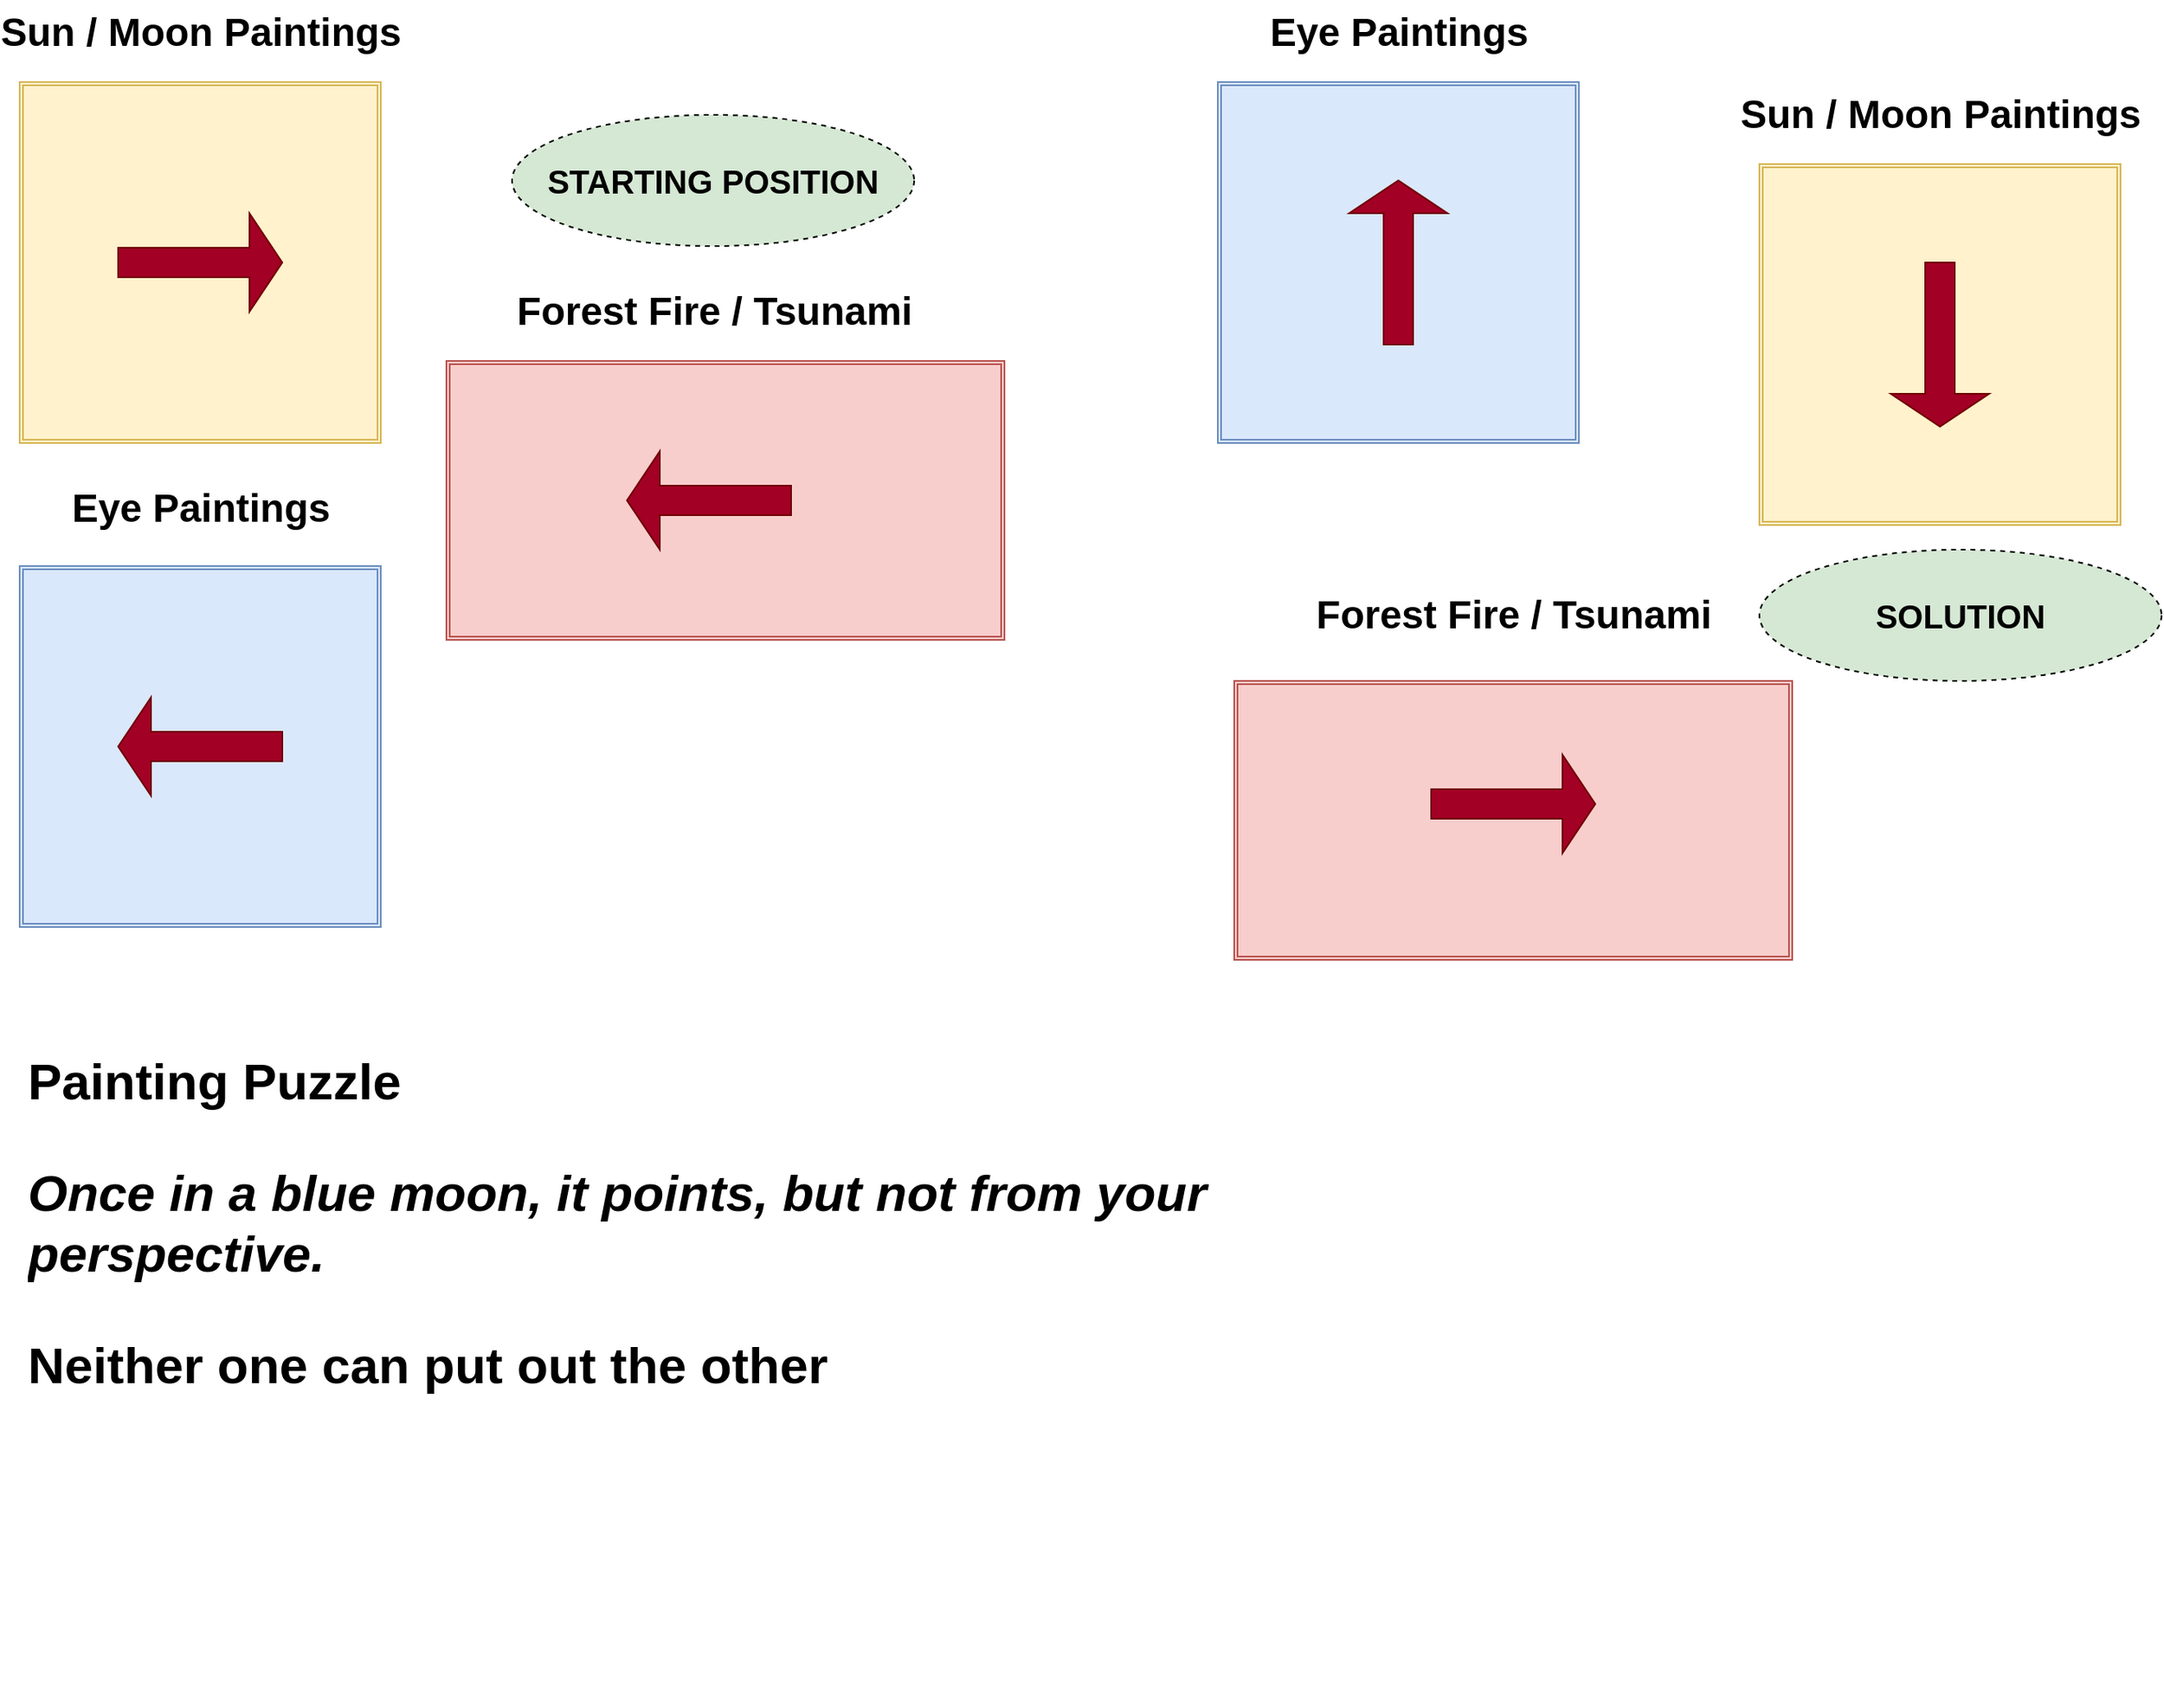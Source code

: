 <mxfile version="14.9.4" type="github">
  <diagram id="Z_L-AWP88pnk8-IzUKq-" name="Page-1">
    <mxGraphModel dx="2031" dy="1089" grid="1" gridSize="10" guides="1" tooltips="1" connect="1" arrows="1" fold="1" page="1" pageScale="1" pageWidth="850" pageHeight="1100" math="0" shadow="0">
      <root>
        <mxCell id="0" />
        <mxCell id="1" parent="0" />
        <mxCell id="mR3gihREqQYf-GJDufRb-217" value="" style="shape=ext;double=1;whiteSpace=wrap;html=1;aspect=fixed;fillColor=#dae8fc;strokeColor=#6c8ebf;" vertex="1" parent="1">
          <mxGeometry x="780" y="110" width="220" height="220" as="geometry" />
        </mxCell>
        <mxCell id="mR3gihREqQYf-GJDufRb-218" value="" style="shape=ext;double=1;whiteSpace=wrap;html=1;aspect=fixed;fillColor=#fff2cc;strokeColor=#d6b656;" vertex="1" parent="1">
          <mxGeometry x="1110" y="160" width="220" height="220" as="geometry" />
        </mxCell>
        <mxCell id="mR3gihREqQYf-GJDufRb-219" value="" style="shape=ext;double=1;rounded=0;whiteSpace=wrap;html=1;fillColor=#f8cecc;strokeColor=#b85450;" vertex="1" parent="1">
          <mxGeometry x="790" y="475" width="340" height="170" as="geometry" />
        </mxCell>
        <mxCell id="mR3gihREqQYf-GJDufRb-220" value="" style="shape=singleArrow;direction=south;whiteSpace=wrap;html=1;fillColor=#a20025;strokeColor=#6F0000;fontColor=#ffffff;" vertex="1" parent="1">
          <mxGeometry x="1190" y="220" width="60" height="100" as="geometry" />
        </mxCell>
        <mxCell id="mR3gihREqQYf-GJDufRb-221" value="" style="shape=singleArrow;direction=north;whiteSpace=wrap;html=1;fillColor=#a20025;strokeColor=#6F0000;fontColor=#ffffff;" vertex="1" parent="1">
          <mxGeometry x="860" y="170" width="60" height="100" as="geometry" />
        </mxCell>
        <mxCell id="mR3gihREqQYf-GJDufRb-222" value="" style="shape=singleArrow;direction=north;whiteSpace=wrap;html=1;rotation=90;fillColor=#a20025;strokeColor=#6F0000;fontColor=#ffffff;" vertex="1" parent="1">
          <mxGeometry x="930" y="500" width="60" height="100" as="geometry" />
        </mxCell>
        <mxCell id="mR3gihREqQYf-GJDufRb-223" value="Eye Paintings" style="text;strokeColor=none;fillColor=none;html=1;fontSize=24;fontStyle=1;verticalAlign=middle;align=center;" vertex="1" parent="1">
          <mxGeometry x="800" y="60" width="180" height="40" as="geometry" />
        </mxCell>
        <mxCell id="mR3gihREqQYf-GJDufRb-225" value="Sun / Moon Paintings" style="text;strokeColor=none;fillColor=none;html=1;fontSize=24;fontStyle=1;verticalAlign=middle;align=center;" vertex="1" parent="1">
          <mxGeometry x="1130" y="110" width="180" height="40" as="geometry" />
        </mxCell>
        <mxCell id="mR3gihREqQYf-GJDufRb-226" value="Forest Fire / Tsunami" style="text;strokeColor=none;fillColor=none;html=1;fontSize=24;fontStyle=1;verticalAlign=middle;align=center;" vertex="1" parent="1">
          <mxGeometry x="870" y="415" width="180" height="40" as="geometry" />
        </mxCell>
        <mxCell id="mR3gihREqQYf-GJDufRb-228" value="&lt;h1 style=&quot;font-size: 31px&quot;&gt;&lt;font style=&quot;font-size: 31px&quot;&gt;Painting Puzzle&lt;/font&gt;&lt;/h1&gt;&lt;p style=&quot;font-size: 31px&quot;&gt;&lt;font style=&quot;font-size: 31px&quot;&gt;&lt;b&gt;&lt;i&gt;Once in a blue moon, it points, but not from your perspective.&lt;/i&gt;&amp;nbsp;&lt;/b&gt;&lt;/font&gt;&lt;/p&gt;&lt;p style=&quot;font-size: 31px&quot;&gt;&lt;font style=&quot;font-size: 31px&quot;&gt;&lt;b&gt;Neither one can put out the other&amp;nbsp;&lt;/b&gt;&lt;/font&gt;&lt;/p&gt;" style="text;html=1;strokeColor=none;fillColor=none;spacing=5;spacingTop=-20;whiteSpace=wrap;overflow=hidden;rounded=0;" vertex="1" parent="1">
          <mxGeometry x="50" y="690" width="860" height="410" as="geometry" />
        </mxCell>
        <mxCell id="mR3gihREqQYf-GJDufRb-230" value="" style="shape=ext;double=1;rounded=0;whiteSpace=wrap;html=1;fillColor=#f8cecc;strokeColor=#b85450;rotation=0;" vertex="1" parent="1">
          <mxGeometry x="310" y="280" width="340" height="170" as="geometry" />
        </mxCell>
        <mxCell id="mR3gihREqQYf-GJDufRb-231" value="" style="shape=ext;double=1;whiteSpace=wrap;html=1;aspect=fixed;fillColor=#dae8fc;strokeColor=#6c8ebf;" vertex="1" parent="1">
          <mxGeometry x="50" y="405" width="220" height="220" as="geometry" />
        </mxCell>
        <mxCell id="mR3gihREqQYf-GJDufRb-232" value="" style="shape=ext;double=1;whiteSpace=wrap;html=1;aspect=fixed;fillColor=#fff2cc;strokeColor=#d6b656;" vertex="1" parent="1">
          <mxGeometry x="50" y="110" width="220" height="220" as="geometry" />
        </mxCell>
        <mxCell id="mR3gihREqQYf-GJDufRb-233" value="" style="shape=singleArrow;direction=south;whiteSpace=wrap;html=1;fillColor=#a20025;strokeColor=#6F0000;fontColor=#ffffff;rotation=-90;" vertex="1" parent="1">
          <mxGeometry x="130" y="170" width="60" height="100" as="geometry" />
        </mxCell>
        <mxCell id="mR3gihREqQYf-GJDufRb-234" value="Sun / Moon Paintings" style="text;strokeColor=none;fillColor=none;html=1;fontSize=24;fontStyle=1;verticalAlign=middle;align=center;" vertex="1" parent="1">
          <mxGeometry x="70" y="60" width="180" height="40" as="geometry" />
        </mxCell>
        <mxCell id="mR3gihREqQYf-GJDufRb-235" value="" style="shape=singleArrow;direction=north;whiteSpace=wrap;html=1;fillColor=#a20025;strokeColor=#6F0000;fontColor=#ffffff;rotation=-90;" vertex="1" parent="1">
          <mxGeometry x="130" y="465" width="60" height="100" as="geometry" />
        </mxCell>
        <mxCell id="mR3gihREqQYf-GJDufRb-240" value="Eye Paintings" style="text;strokeColor=none;fillColor=none;html=1;fontSize=24;fontStyle=1;verticalAlign=middle;align=center;" vertex="1" parent="1">
          <mxGeometry x="70" y="350" width="180" height="40" as="geometry" />
        </mxCell>
        <mxCell id="mR3gihREqQYf-GJDufRb-241" value="" style="shape=singleArrow;direction=north;whiteSpace=wrap;html=1;rotation=-90;fillColor=#a20025;strokeColor=#6F0000;fontColor=#ffffff;" vertex="1" parent="1">
          <mxGeometry x="440" y="315" width="60" height="100" as="geometry" />
        </mxCell>
        <mxCell id="mR3gihREqQYf-GJDufRb-242" value="&lt;span style=&quot;font-size: 20px&quot;&gt;&lt;b&gt;STARTING POSITION&lt;/b&gt;&lt;/span&gt;" style="ellipse;whiteSpace=wrap;html=1;dashed=1;fillColor=#d5e8d4;" vertex="1" parent="1">
          <mxGeometry x="350" y="130" width="245" height="80" as="geometry" />
        </mxCell>
        <mxCell id="mR3gihREqQYf-GJDufRb-243" value="&lt;span style=&quot;font-size: 20px&quot;&gt;&lt;b&gt;SOLUTION&lt;/b&gt;&lt;/span&gt;" style="ellipse;whiteSpace=wrap;html=1;dashed=1;fillColor=#d5e8d4;" vertex="1" parent="1">
          <mxGeometry x="1110" y="395" width="245" height="80" as="geometry" />
        </mxCell>
        <mxCell id="mR3gihREqQYf-GJDufRb-244" value="Forest Fire / Tsunami" style="text;strokeColor=none;fillColor=none;html=1;fontSize=24;fontStyle=1;verticalAlign=middle;align=center;" vertex="1" parent="1">
          <mxGeometry x="382.5" y="230" width="180" height="40" as="geometry" />
        </mxCell>
      </root>
    </mxGraphModel>
  </diagram>
</mxfile>
